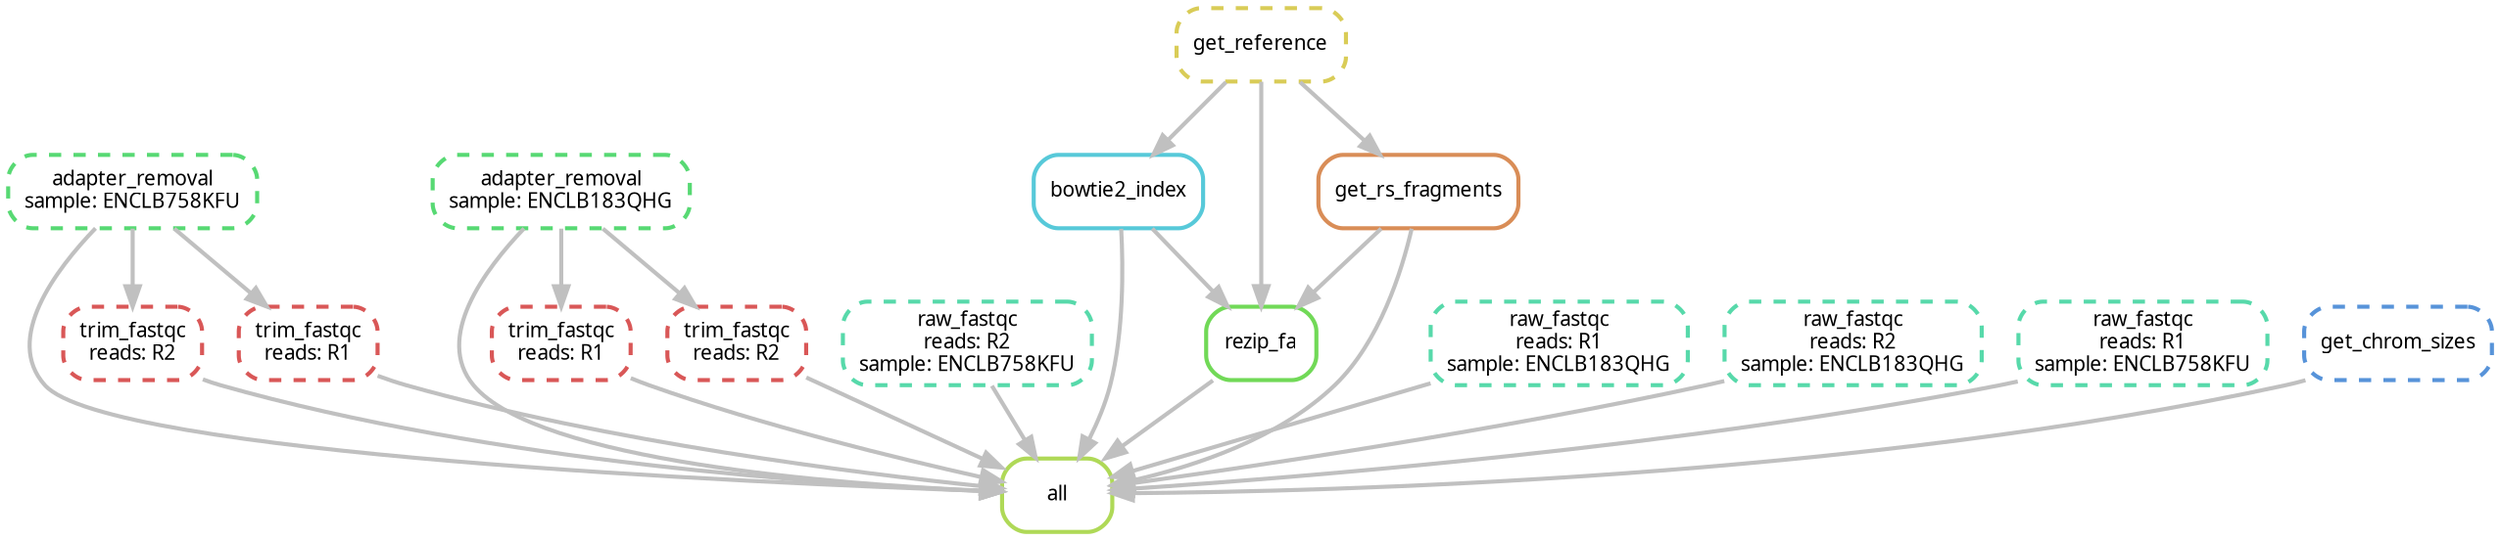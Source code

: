 digraph snakemake_dag {
    graph[bgcolor=white, margin=0];
    node[shape=box, style=rounded, fontname=sans,                 fontsize=10, penwidth=2];
    edge[penwidth=2, color=grey];
	0[label = "all", color = "0.22 0.6 0.85", style="rounded"];
	1[label = "adapter_removal\nsample: ENCLB758KFU", color = "0.37 0.6 0.85", style="rounded,dashed"];
	2[label = "trim_fastqc\nreads: R1", color = "0.00 0.6 0.85", style="rounded,dashed"];
	3[label = "raw_fastqc\nreads: R2\nsample: ENCLB758KFU", color = "0.44 0.6 0.85", style="rounded,dashed"];
	4[label = "adapter_removal\nsample: ENCLB183QHG", color = "0.37 0.6 0.85", style="rounded,dashed"];
	5[label = "trim_fastqc\nreads: R2", color = "0.00 0.6 0.85", style="rounded,dashed"];
	6[label = "bowtie2_index", color = "0.52 0.6 0.85", style="rounded"];
	7[label = "get_rs_fragments", color = "0.07 0.6 0.85", style="rounded"];
	8[label = "raw_fastqc\nreads: R1\nsample: ENCLB183QHG", color = "0.44 0.6 0.85", style="rounded,dashed"];
	9[label = "rezip_fa", color = "0.30 0.6 0.85", style="rounded"];
	10[label = "raw_fastqc\nreads: R2\nsample: ENCLB183QHG", color = "0.44 0.6 0.85", style="rounded,dashed"];
	11[label = "raw_fastqc\nreads: R1\nsample: ENCLB758KFU", color = "0.44 0.6 0.85", style="rounded,dashed"];
	12[label = "trim_fastqc\nreads: R2", color = "0.00 0.6 0.85", style="rounded,dashed"];
	13[label = "get_chrom_sizes", color = "0.59 0.6 0.85", style="rounded,dashed"];
	14[label = "trim_fastqc\nreads: R1", color = "0.00 0.6 0.85", style="rounded,dashed"];
	15[label = "get_reference", color = "0.15 0.6 0.85", style="rounded,dashed"];
	1 -> 0
	2 -> 0
	3 -> 0
	4 -> 0
	5 -> 0
	6 -> 0
	7 -> 0
	8 -> 0
	9 -> 0
	10 -> 0
	11 -> 0
	12 -> 0
	13 -> 0
	14 -> 0
	4 -> 2
	4 -> 5
	15 -> 6
	15 -> 7
	6 -> 9
	7 -> 9
	15 -> 9
	1 -> 12
	1 -> 14
}            
